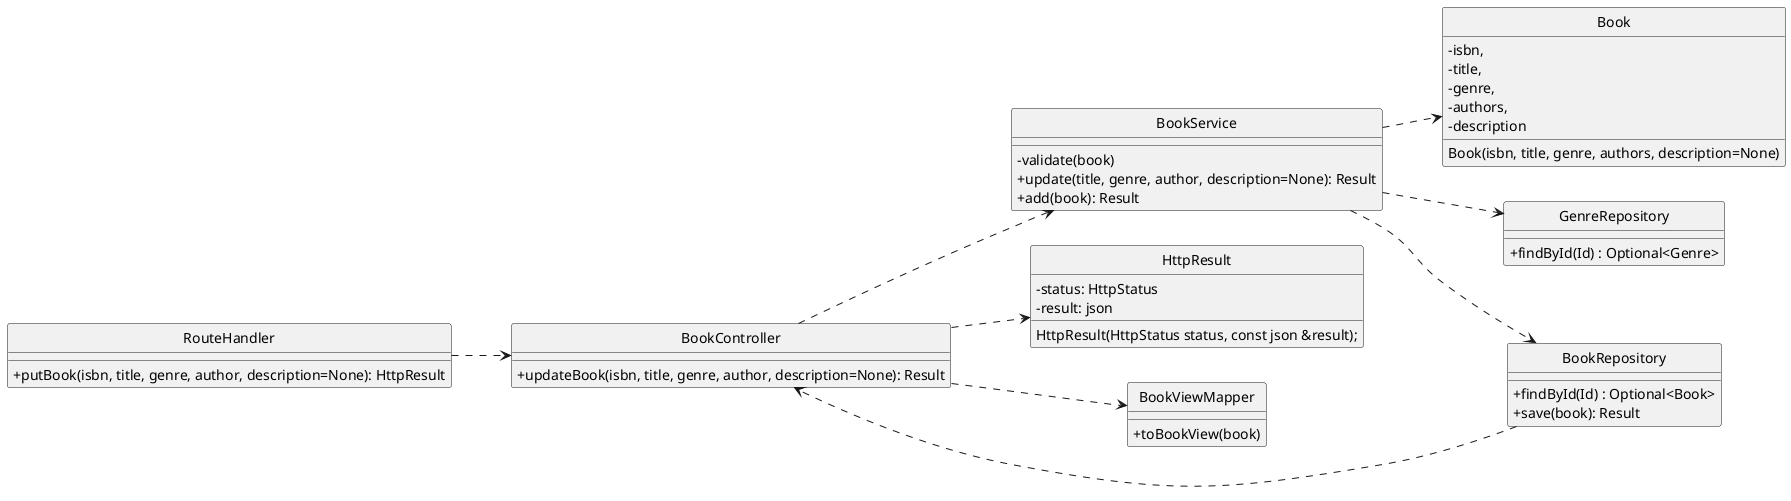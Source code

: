 @startuml
'https://plantuml.com/class-diagram
left to right direction

hide circle
skinparam classAttributeIconSize 0

class RouteHandler {
    +putBook(isbn, title, genre, author, description=None): HttpResult
}

class BookController {
    +updateBook(isbn, title, genre, author, description=None): Result
}

class BookService {
    -validate(book)
    +update(title, genre, author, description=None): Result
    +add(book): Result
}

class Book {
    - isbn,
    - title,
    - genre,
    - authors,
    - description
    Book(isbn, title, genre, authors, description=None)
}

class BookRepository {
    +findById(Id) : Optional<Book>
    +save(book): Result
}

class GenreRepository {
    +findById(Id) : Optional<Genre>
}


class HttpResult {
    -status: HttpStatus
    -result: json
    HttpResult(HttpStatus status, const json &result);
}

class BookViewMapper
{
    + toBookView(book)
}


RouteHandler ..> BookController
BookController ..> BookService
BookController ..> BookViewMapper
BookService ..> BookRepository
BookService ..> GenreRepository
BookService ..> Book
BookRepository ..> BookController
BookController ..> HttpResult

@enduml